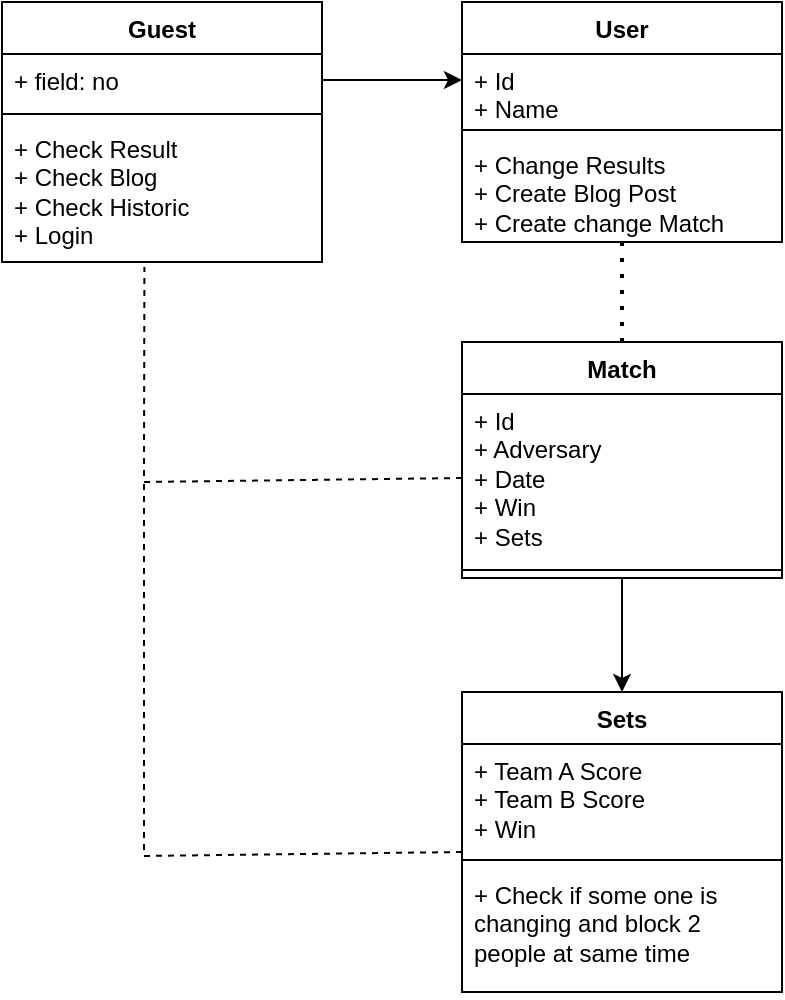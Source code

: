 <mxfile version="24.7.14">
  <diagram name="Page-1" id="5f0bae14-7c28-e335-631c-24af17079c00">
    <mxGraphModel dx="1154" dy="544" grid="1" gridSize="10" guides="1" tooltips="1" connect="1" arrows="1" fold="1" page="1" pageScale="1" pageWidth="1100" pageHeight="850" background="none" math="0" shadow="0">
      <root>
        <mxCell id="0" />
        <mxCell id="1" parent="0" />
        <mxCell id="DfnIMQFQRBdk7RAHaL1m-7" value="Guest" style="swimlane;fontStyle=1;align=center;verticalAlign=top;childLayout=stackLayout;horizontal=1;startSize=26;horizontalStack=0;resizeParent=1;resizeParentMax=0;resizeLast=0;collapsible=1;marginBottom=0;whiteSpace=wrap;html=1;" vertex="1" parent="1">
          <mxGeometry x="110" y="80" width="160" height="130" as="geometry" />
        </mxCell>
        <mxCell id="DfnIMQFQRBdk7RAHaL1m-11" style="edgeStyle=orthogonalEdgeStyle;rounded=0;orthogonalLoop=1;jettySize=auto;html=1;exitX=1;exitY=0.5;exitDx=0;exitDy=0;" edge="1" parent="DfnIMQFQRBdk7RAHaL1m-7" source="DfnIMQFQRBdk7RAHaL1m-8">
          <mxGeometry relative="1" as="geometry">
            <mxPoint x="230" y="39" as="targetPoint" />
          </mxGeometry>
        </mxCell>
        <mxCell id="DfnIMQFQRBdk7RAHaL1m-8" value="+ field: no" style="text;strokeColor=none;fillColor=none;align=left;verticalAlign=top;spacingLeft=4;spacingRight=4;overflow=hidden;rotatable=0;points=[[0,0.5],[1,0.5]];portConstraint=eastwest;whiteSpace=wrap;html=1;" vertex="1" parent="DfnIMQFQRBdk7RAHaL1m-7">
          <mxGeometry y="26" width="160" height="26" as="geometry" />
        </mxCell>
        <mxCell id="DfnIMQFQRBdk7RAHaL1m-9" value="" style="line;strokeWidth=1;fillColor=none;align=left;verticalAlign=middle;spacingTop=-1;spacingLeft=3;spacingRight=3;rotatable=0;labelPosition=right;points=[];portConstraint=eastwest;strokeColor=inherit;" vertex="1" parent="DfnIMQFQRBdk7RAHaL1m-7">
          <mxGeometry y="52" width="160" height="8" as="geometry" />
        </mxCell>
        <mxCell id="DfnIMQFQRBdk7RAHaL1m-10" value="&lt;div&gt;+ Check Result&lt;/div&gt;&lt;div&gt;+ Check Blog&lt;/div&gt;&lt;div&gt;+ Check Historic&lt;/div&gt;&lt;div&gt;+ Login&lt;br&gt;&lt;/div&gt;&lt;div&gt;&lt;div&gt;&lt;br&gt;&lt;/div&gt;&lt;div&gt;&lt;br&gt;&lt;/div&gt;&lt;/div&gt;" style="text;strokeColor=none;fillColor=none;align=left;verticalAlign=top;spacingLeft=4;spacingRight=4;overflow=hidden;rotatable=0;points=[[0,0.5],[1,0.5]];portConstraint=eastwest;whiteSpace=wrap;html=1;" vertex="1" parent="DfnIMQFQRBdk7RAHaL1m-7">
          <mxGeometry y="60" width="160" height="70" as="geometry" />
        </mxCell>
        <mxCell id="DfnIMQFQRBdk7RAHaL1m-12" value="User" style="swimlane;fontStyle=1;align=center;verticalAlign=top;childLayout=stackLayout;horizontal=1;startSize=26;horizontalStack=0;resizeParent=1;resizeParentMax=0;resizeLast=0;collapsible=1;marginBottom=0;whiteSpace=wrap;html=1;" vertex="1" parent="1">
          <mxGeometry x="340" y="80" width="160" height="120" as="geometry" />
        </mxCell>
        <mxCell id="DfnIMQFQRBdk7RAHaL1m-14" value="&lt;div&gt;+ Id&lt;/div&gt;&lt;div&gt;+ Name&lt;br&gt;&lt;/div&gt;" style="text;strokeColor=none;fillColor=none;align=left;verticalAlign=top;spacingLeft=4;spacingRight=4;overflow=hidden;rotatable=0;points=[[0,0.5],[1,0.5]];portConstraint=eastwest;whiteSpace=wrap;html=1;" vertex="1" parent="DfnIMQFQRBdk7RAHaL1m-12">
          <mxGeometry y="26" width="160" height="34" as="geometry" />
        </mxCell>
        <mxCell id="DfnIMQFQRBdk7RAHaL1m-15" value="" style="line;strokeWidth=1;fillColor=none;align=left;verticalAlign=middle;spacingTop=-1;spacingLeft=3;spacingRight=3;rotatable=0;labelPosition=right;points=[];portConstraint=eastwest;strokeColor=inherit;" vertex="1" parent="DfnIMQFQRBdk7RAHaL1m-12">
          <mxGeometry y="60" width="160" height="8" as="geometry" />
        </mxCell>
        <mxCell id="DfnIMQFQRBdk7RAHaL1m-16" value="&lt;div&gt;+ Change Results&lt;br&gt;&lt;/div&gt;&lt;div&gt;+ Create Blog Post&lt;br&gt;&lt;/div&gt;&lt;div&gt;+ Create change Match&lt;br&gt;&lt;/div&gt;&lt;div&gt;&lt;div&gt;&lt;br&gt;&lt;/div&gt;&lt;div&gt;&lt;br&gt;&lt;/div&gt;&lt;/div&gt;" style="text;strokeColor=none;fillColor=none;align=left;verticalAlign=top;spacingLeft=4;spacingRight=4;overflow=hidden;rotatable=0;points=[[0,0.5],[1,0.5]];portConstraint=eastwest;whiteSpace=wrap;html=1;" vertex="1" parent="DfnIMQFQRBdk7RAHaL1m-12">
          <mxGeometry y="68" width="160" height="52" as="geometry" />
        </mxCell>
        <mxCell id="DfnIMQFQRBdk7RAHaL1m-17" value="Match" style="swimlane;fontStyle=1;align=center;verticalAlign=top;childLayout=stackLayout;horizontal=1;startSize=26;horizontalStack=0;resizeParent=1;resizeParentMax=0;resizeLast=0;collapsible=1;marginBottom=0;whiteSpace=wrap;html=1;" vertex="1" parent="1">
          <mxGeometry x="340" y="250" width="160" height="118" as="geometry" />
        </mxCell>
        <mxCell id="DfnIMQFQRBdk7RAHaL1m-18" value="&lt;div&gt;+ Id&lt;br&gt;&lt;/div&gt;&lt;div&gt;+ Adversary&lt;/div&gt;&lt;div&gt;+ Date&lt;/div&gt;&lt;div&gt;+ Win&lt;/div&gt;&lt;div&gt;+ Sets&lt;br&gt;&lt;/div&gt;" style="text;strokeColor=none;fillColor=none;align=left;verticalAlign=top;spacingLeft=4;spacingRight=4;overflow=hidden;rotatable=0;points=[[0,0.5],[1,0.5]];portConstraint=eastwest;whiteSpace=wrap;html=1;" vertex="1" parent="DfnIMQFQRBdk7RAHaL1m-17">
          <mxGeometry y="26" width="160" height="84" as="geometry" />
        </mxCell>
        <mxCell id="DfnIMQFQRBdk7RAHaL1m-19" value="" style="line;strokeWidth=1;fillColor=none;align=left;verticalAlign=middle;spacingTop=-1;spacingLeft=3;spacingRight=3;rotatable=0;labelPosition=right;points=[];portConstraint=eastwest;strokeColor=inherit;" vertex="1" parent="DfnIMQFQRBdk7RAHaL1m-17">
          <mxGeometry y="110" width="160" height="8" as="geometry" />
        </mxCell>
        <mxCell id="DfnIMQFQRBdk7RAHaL1m-22" value="" style="endArrow=none;dashed=1;html=1;dashPattern=1 3;strokeWidth=2;rounded=0;entryX=0.5;entryY=1;entryDx=0;entryDy=0;" edge="1" parent="1" source="DfnIMQFQRBdk7RAHaL1m-17" target="DfnIMQFQRBdk7RAHaL1m-12">
          <mxGeometry width="50" height="50" relative="1" as="geometry">
            <mxPoint x="520" y="440" as="sourcePoint" />
            <mxPoint x="570" y="390" as="targetPoint" />
          </mxGeometry>
        </mxCell>
        <mxCell id="DfnIMQFQRBdk7RAHaL1m-26" style="edgeStyle=orthogonalEdgeStyle;rounded=0;orthogonalLoop=1;jettySize=auto;html=1;exitX=0.5;exitY=1;exitDx=0;exitDy=0;entryX=0.5;entryY=0;entryDx=0;entryDy=0;" edge="1" parent="1" source="DfnIMQFQRBdk7RAHaL1m-17" target="DfnIMQFQRBdk7RAHaL1m-29">
          <mxGeometry relative="1" as="geometry">
            <mxPoint x="350" y="129" as="targetPoint" />
            <mxPoint x="280" y="129" as="sourcePoint" />
          </mxGeometry>
        </mxCell>
        <mxCell id="DfnIMQFQRBdk7RAHaL1m-29" value="Sets" style="swimlane;fontStyle=1;align=center;verticalAlign=top;childLayout=stackLayout;horizontal=1;startSize=26;horizontalStack=0;resizeParent=1;resizeParentMax=0;resizeLast=0;collapsible=1;marginBottom=0;whiteSpace=wrap;html=1;" vertex="1" parent="1">
          <mxGeometry x="340" y="425" width="160" height="150" as="geometry" />
        </mxCell>
        <mxCell id="DfnIMQFQRBdk7RAHaL1m-31" value="&lt;div&gt;+ Team A Score&lt;br&gt;&lt;/div&gt;&lt;div&gt;+ Team B Score&lt;br&gt;&lt;/div&gt;&lt;div&gt;+ Win&lt;/div&gt;" style="text;strokeColor=none;fillColor=none;align=left;verticalAlign=top;spacingLeft=4;spacingRight=4;overflow=hidden;rotatable=0;points=[[0,0.5],[1,0.5]];portConstraint=eastwest;whiteSpace=wrap;html=1;" vertex="1" parent="DfnIMQFQRBdk7RAHaL1m-29">
          <mxGeometry y="26" width="160" height="54" as="geometry" />
        </mxCell>
        <mxCell id="DfnIMQFQRBdk7RAHaL1m-32" value="" style="line;strokeWidth=1;fillColor=none;align=left;verticalAlign=middle;spacingTop=-1;spacingLeft=3;spacingRight=3;rotatable=0;labelPosition=right;points=[];portConstraint=eastwest;strokeColor=inherit;" vertex="1" parent="DfnIMQFQRBdk7RAHaL1m-29">
          <mxGeometry y="80" width="160" height="8" as="geometry" />
        </mxCell>
        <mxCell id="DfnIMQFQRBdk7RAHaL1m-33" value="&lt;div&gt;+ Check if some one is changing and block 2 people at same time&lt;br&gt;&lt;/div&gt;&lt;div&gt;&lt;div&gt;&lt;br&gt;&lt;/div&gt;&lt;div&gt;&lt;br&gt;&lt;/div&gt;&lt;/div&gt;" style="text;strokeColor=none;fillColor=none;align=left;verticalAlign=top;spacingLeft=4;spacingRight=4;overflow=hidden;rotatable=0;points=[[0,0.5],[1,0.5]];portConstraint=eastwest;whiteSpace=wrap;html=1;" vertex="1" parent="DfnIMQFQRBdk7RAHaL1m-29">
          <mxGeometry y="88" width="160" height="62" as="geometry" />
        </mxCell>
        <mxCell id="DfnIMQFQRBdk7RAHaL1m-36" value="" style="endArrow=none;dashed=1;html=1;rounded=0;entryX=0.445;entryY=1.036;entryDx=0;entryDy=0;entryPerimeter=0;exitX=0;exitY=0.5;exitDx=0;exitDy=0;fontStyle=1" edge="1" parent="1" source="DfnIMQFQRBdk7RAHaL1m-18" target="DfnIMQFQRBdk7RAHaL1m-10">
          <mxGeometry width="50" height="50" relative="1" as="geometry">
            <mxPoint x="290" y="340" as="sourcePoint" />
            <mxPoint x="340" y="290" as="targetPoint" />
            <Array as="points">
              <mxPoint x="181" y="320" />
            </Array>
          </mxGeometry>
        </mxCell>
        <mxCell id="DfnIMQFQRBdk7RAHaL1m-37" value="" style="endArrow=none;dashed=1;html=1;rounded=0;exitX=0;exitY=0.5;exitDx=0;exitDy=0;" edge="1" parent="1">
          <mxGeometry width="50" height="50" relative="1" as="geometry">
            <mxPoint x="340" y="505" as="sourcePoint" />
            <mxPoint x="181" y="320" as="targetPoint" />
            <Array as="points">
              <mxPoint x="181" y="507" />
            </Array>
          </mxGeometry>
        </mxCell>
      </root>
    </mxGraphModel>
  </diagram>
</mxfile>
